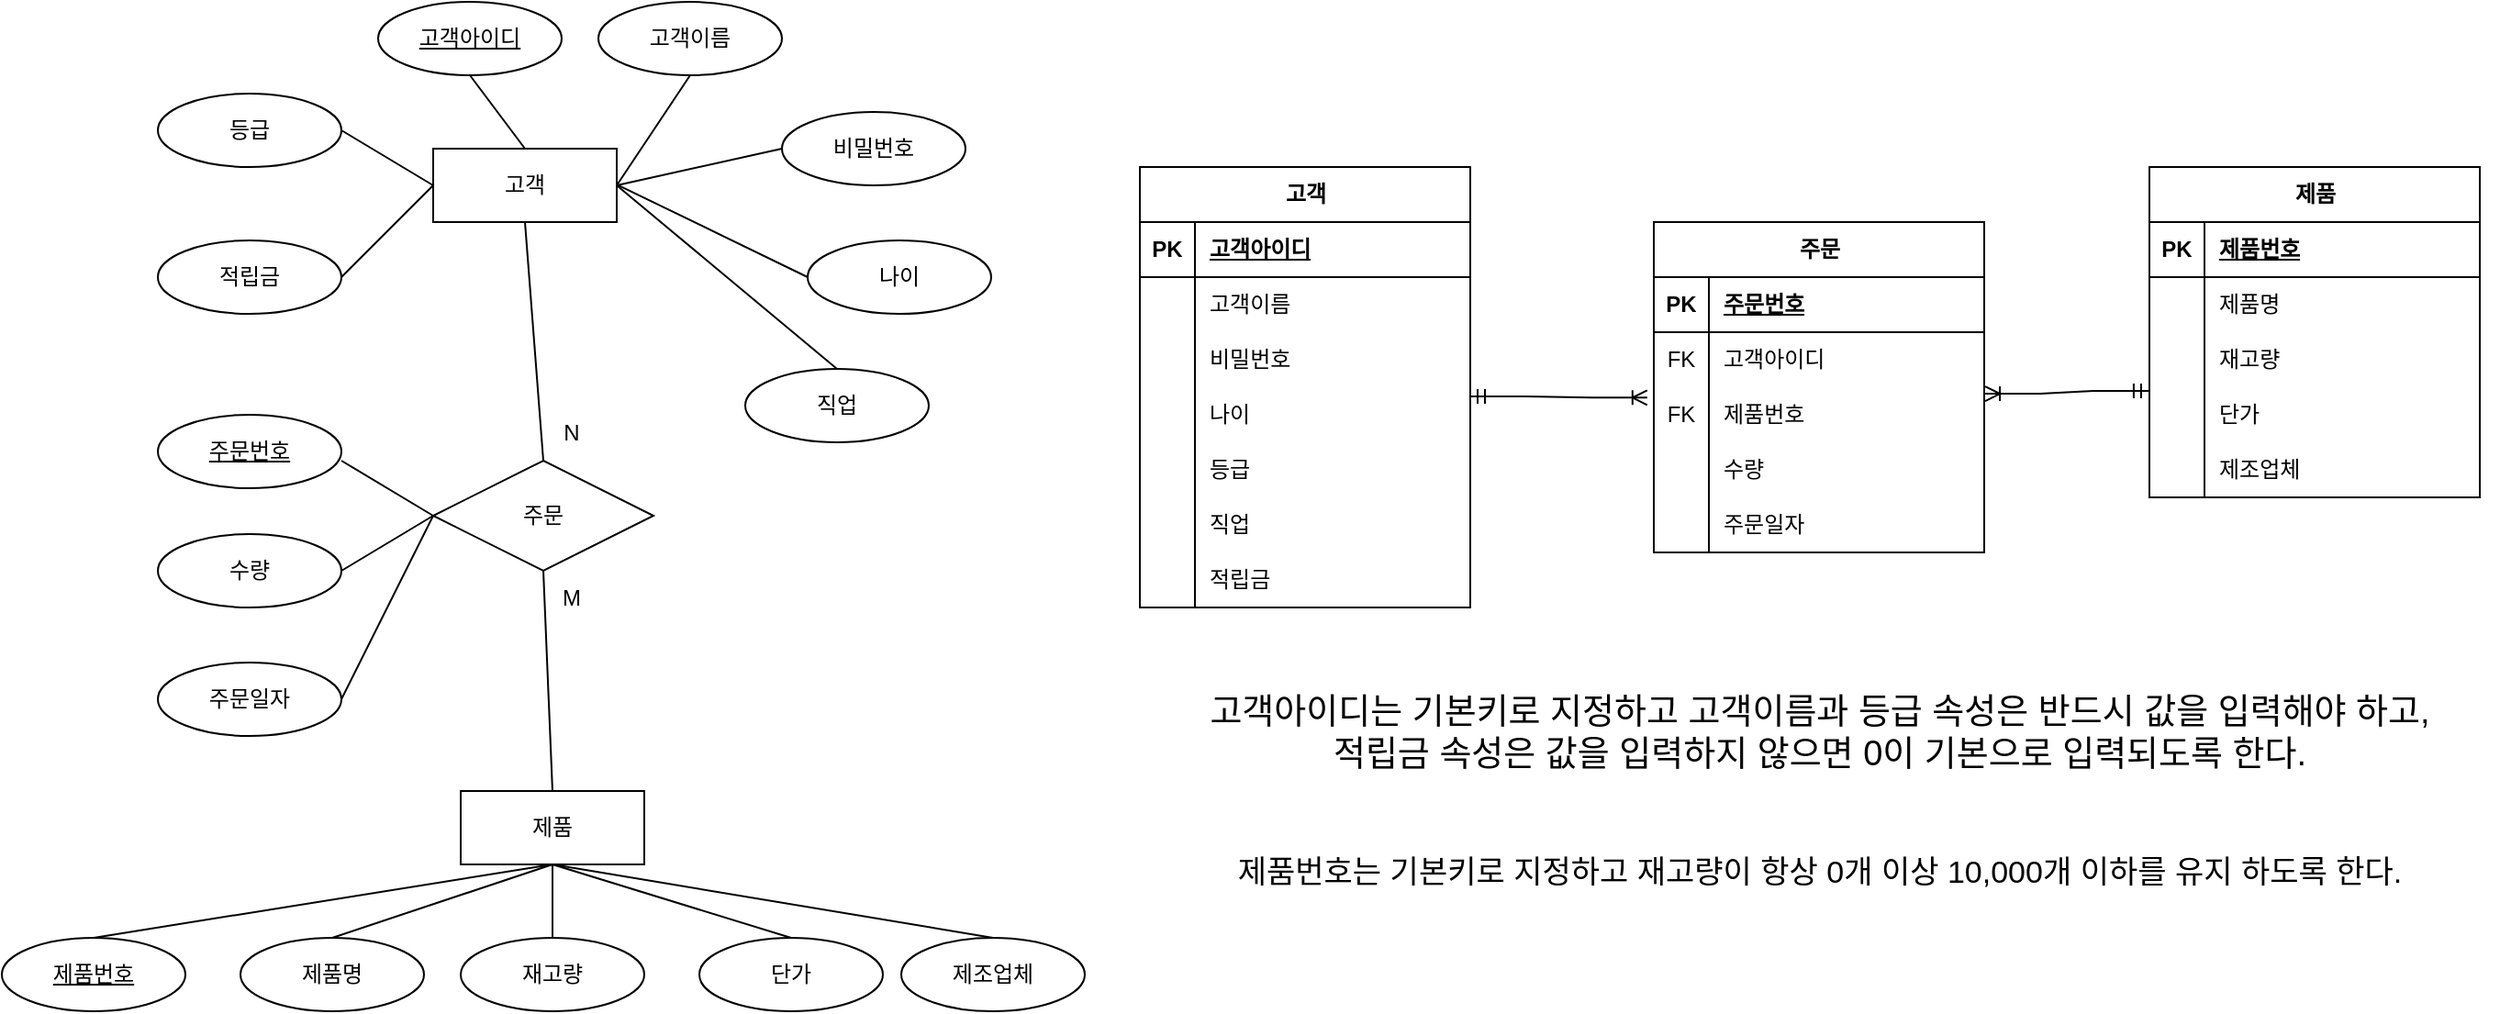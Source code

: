 <mxfile version="24.7.17">
  <diagram name="페이지-1" id="wo2_lAPo_shaUGDbuPVM">
    <mxGraphModel dx="1351" dy="824" grid="1" gridSize="10" guides="1" tooltips="1" connect="1" arrows="1" fold="1" page="1" pageScale="1" pageWidth="827" pageHeight="1169" math="0" shadow="0">
      <root>
        <mxCell id="0" />
        <mxCell id="1" parent="0" />
        <mxCell id="xdtWfxm2mc5lMuE2FLDQ-1" value="고객" style="whiteSpace=wrap;html=1;align=center;" vertex="1" parent="1">
          <mxGeometry x="295" y="450" width="100" height="40" as="geometry" />
        </mxCell>
        <mxCell id="xdtWfxm2mc5lMuE2FLDQ-3" value="고객아이디" style="ellipse;whiteSpace=wrap;html=1;align=center;fontStyle=4;" vertex="1" parent="1">
          <mxGeometry x="265" y="370" width="100" height="40" as="geometry" />
        </mxCell>
        <mxCell id="xdtWfxm2mc5lMuE2FLDQ-4" value="고객이름" style="ellipse;whiteSpace=wrap;html=1;align=center;" vertex="1" parent="1">
          <mxGeometry x="385" y="370" width="100" height="40" as="geometry" />
        </mxCell>
        <mxCell id="xdtWfxm2mc5lMuE2FLDQ-5" value="비밀번호" style="ellipse;whiteSpace=wrap;html=1;align=center;" vertex="1" parent="1">
          <mxGeometry x="485" y="430" width="100" height="40" as="geometry" />
        </mxCell>
        <mxCell id="xdtWfxm2mc5lMuE2FLDQ-6" value="나이" style="ellipse;whiteSpace=wrap;html=1;align=center;" vertex="1" parent="1">
          <mxGeometry x="499" y="500" width="100" height="40" as="geometry" />
        </mxCell>
        <mxCell id="xdtWfxm2mc5lMuE2FLDQ-7" value="직업" style="ellipse;whiteSpace=wrap;html=1;align=center;" vertex="1" parent="1">
          <mxGeometry x="465" y="570" width="100" height="40" as="geometry" />
        </mxCell>
        <mxCell id="xdtWfxm2mc5lMuE2FLDQ-9" value="" style="endArrow=none;html=1;rounded=0;entryX=0.5;entryY=1;entryDx=0;entryDy=0;exitX=0.5;exitY=0;exitDx=0;exitDy=0;" edge="1" parent="1" source="xdtWfxm2mc5lMuE2FLDQ-1" target="xdtWfxm2mc5lMuE2FLDQ-3">
          <mxGeometry relative="1" as="geometry">
            <mxPoint x="339" y="450" as="sourcePoint" />
            <mxPoint x="499" y="450" as="targetPoint" />
          </mxGeometry>
        </mxCell>
        <mxCell id="xdtWfxm2mc5lMuE2FLDQ-10" value="" style="endArrow=none;html=1;rounded=0;entryX=0.5;entryY=1;entryDx=0;entryDy=0;" edge="1" parent="1">
          <mxGeometry relative="1" as="geometry">
            <mxPoint x="395" y="470" as="sourcePoint" />
            <mxPoint x="435" y="410" as="targetPoint" />
          </mxGeometry>
        </mxCell>
        <mxCell id="xdtWfxm2mc5lMuE2FLDQ-11" value="" style="endArrow=none;html=1;rounded=0;entryX=0;entryY=0.5;entryDx=0;entryDy=0;exitX=1;exitY=0.5;exitDx=0;exitDy=0;" edge="1" parent="1" source="xdtWfxm2mc5lMuE2FLDQ-1" target="xdtWfxm2mc5lMuE2FLDQ-5">
          <mxGeometry relative="1" as="geometry">
            <mxPoint x="340" y="450" as="sourcePoint" />
            <mxPoint x="435" y="410" as="targetPoint" />
          </mxGeometry>
        </mxCell>
        <mxCell id="xdtWfxm2mc5lMuE2FLDQ-12" value="" style="endArrow=none;html=1;rounded=0;entryX=0.5;entryY=0;entryDx=0;entryDy=0;exitX=0.448;exitY=0;exitDx=0;exitDy=0;exitPerimeter=0;" edge="1" parent="1" target="xdtWfxm2mc5lMuE2FLDQ-7">
          <mxGeometry relative="1" as="geometry">
            <mxPoint x="395" y="470" as="sourcePoint" />
            <mxPoint x="540" y="470" as="targetPoint" />
            <Array as="points">
              <mxPoint x="455" y="520" />
            </Array>
          </mxGeometry>
        </mxCell>
        <mxCell id="xdtWfxm2mc5lMuE2FLDQ-13" value="" style="endArrow=none;html=1;rounded=0;exitX=0.448;exitY=0;exitDx=0;exitDy=0;exitPerimeter=0;entryX=0;entryY=0.5;entryDx=0;entryDy=0;" edge="1" parent="1" target="xdtWfxm2mc5lMuE2FLDQ-6">
          <mxGeometry relative="1" as="geometry">
            <mxPoint x="395" y="469.52" as="sourcePoint" />
            <mxPoint x="515" y="490" as="targetPoint" />
          </mxGeometry>
        </mxCell>
        <mxCell id="xdtWfxm2mc5lMuE2FLDQ-14" value="제품" style="whiteSpace=wrap;html=1;align=center;" vertex="1" parent="1">
          <mxGeometry x="310" y="800" width="100" height="40" as="geometry" />
        </mxCell>
        <mxCell id="xdtWfxm2mc5lMuE2FLDQ-15" value="등급" style="ellipse;whiteSpace=wrap;html=1;align=center;" vertex="1" parent="1">
          <mxGeometry x="145" y="420" width="100" height="40" as="geometry" />
        </mxCell>
        <mxCell id="xdtWfxm2mc5lMuE2FLDQ-16" value="적립금" style="ellipse;whiteSpace=wrap;html=1;align=center;" vertex="1" parent="1">
          <mxGeometry x="145" y="500" width="100" height="40" as="geometry" />
        </mxCell>
        <mxCell id="xdtWfxm2mc5lMuE2FLDQ-17" value="" style="endArrow=none;html=1;rounded=0;entryX=1;entryY=0.5;entryDx=0;entryDy=0;exitX=0;exitY=0.5;exitDx=0;exitDy=0;" edge="1" parent="1" source="xdtWfxm2mc5lMuE2FLDQ-1" target="xdtWfxm2mc5lMuE2FLDQ-16">
          <mxGeometry relative="1" as="geometry">
            <mxPoint x="175" y="410" as="sourcePoint" />
            <mxPoint x="295" y="510" as="targetPoint" />
            <Array as="points" />
          </mxGeometry>
        </mxCell>
        <mxCell id="xdtWfxm2mc5lMuE2FLDQ-18" value="" style="endArrow=none;html=1;rounded=0;entryX=1;entryY=0.5;entryDx=0;entryDy=0;" edge="1" parent="1" target="xdtWfxm2mc5lMuE2FLDQ-15">
          <mxGeometry relative="1" as="geometry">
            <mxPoint x="295" y="470" as="sourcePoint" />
            <mxPoint x="155.0" y="410.0" as="targetPoint" />
            <Array as="points" />
          </mxGeometry>
        </mxCell>
        <mxCell id="xdtWfxm2mc5lMuE2FLDQ-19" value="제품번호" style="ellipse;whiteSpace=wrap;html=1;align=center;fontStyle=4;" vertex="1" parent="1">
          <mxGeometry x="60" y="880" width="100" height="40" as="geometry" />
        </mxCell>
        <mxCell id="xdtWfxm2mc5lMuE2FLDQ-20" value="제품명" style="ellipse;whiteSpace=wrap;html=1;align=center;" vertex="1" parent="1">
          <mxGeometry x="190" y="880" width="100" height="40" as="geometry" />
        </mxCell>
        <mxCell id="xdtWfxm2mc5lMuE2FLDQ-21" value="재고량" style="ellipse;whiteSpace=wrap;html=1;align=center;" vertex="1" parent="1">
          <mxGeometry x="310" y="880" width="100" height="40" as="geometry" />
        </mxCell>
        <mxCell id="xdtWfxm2mc5lMuE2FLDQ-22" value="단가" style="ellipse;whiteSpace=wrap;html=1;align=center;" vertex="1" parent="1">
          <mxGeometry x="440" y="880" width="100" height="40" as="geometry" />
        </mxCell>
        <mxCell id="xdtWfxm2mc5lMuE2FLDQ-23" value="제조업체" style="ellipse;whiteSpace=wrap;html=1;align=center;" vertex="1" parent="1">
          <mxGeometry x="550" y="880" width="100" height="40" as="geometry" />
        </mxCell>
        <mxCell id="xdtWfxm2mc5lMuE2FLDQ-24" value="" style="endArrow=none;html=1;rounded=0;entryX=0.5;entryY=0;entryDx=0;entryDy=0;" edge="1" parent="1" target="xdtWfxm2mc5lMuE2FLDQ-21">
          <mxGeometry relative="1" as="geometry">
            <mxPoint x="360" y="840" as="sourcePoint" />
            <mxPoint x="520" y="840" as="targetPoint" />
          </mxGeometry>
        </mxCell>
        <mxCell id="xdtWfxm2mc5lMuE2FLDQ-25" value="" style="endArrow=none;html=1;rounded=0;entryX=0.5;entryY=0;entryDx=0;entryDy=0;" edge="1" parent="1" target="xdtWfxm2mc5lMuE2FLDQ-20">
          <mxGeometry relative="1" as="geometry">
            <mxPoint x="360" y="840" as="sourcePoint" />
            <mxPoint x="520" y="840" as="targetPoint" />
          </mxGeometry>
        </mxCell>
        <mxCell id="xdtWfxm2mc5lMuE2FLDQ-26" value="" style="endArrow=none;html=1;rounded=0;" edge="1" parent="1">
          <mxGeometry relative="1" as="geometry">
            <mxPoint x="360" y="840" as="sourcePoint" />
            <mxPoint x="110" y="880" as="targetPoint" />
          </mxGeometry>
        </mxCell>
        <mxCell id="xdtWfxm2mc5lMuE2FLDQ-27" value="" style="endArrow=none;html=1;rounded=0;entryX=0.5;entryY=0;entryDx=0;entryDy=0;" edge="1" parent="1" target="xdtWfxm2mc5lMuE2FLDQ-22">
          <mxGeometry relative="1" as="geometry">
            <mxPoint x="360" y="840" as="sourcePoint" />
            <mxPoint x="520" y="840" as="targetPoint" />
          </mxGeometry>
        </mxCell>
        <mxCell id="xdtWfxm2mc5lMuE2FLDQ-28" value="" style="endArrow=none;html=1;rounded=0;entryX=0.5;entryY=0;entryDx=0;entryDy=0;" edge="1" parent="1" target="xdtWfxm2mc5lMuE2FLDQ-23">
          <mxGeometry relative="1" as="geometry">
            <mxPoint x="360" y="840" as="sourcePoint" />
            <mxPoint x="520" y="840" as="targetPoint" />
          </mxGeometry>
        </mxCell>
        <mxCell id="xdtWfxm2mc5lMuE2FLDQ-29" value="주문" style="shape=rhombus;perimeter=rhombusPerimeter;whiteSpace=wrap;html=1;align=center;" vertex="1" parent="1">
          <mxGeometry x="295" y="620" width="120" height="60" as="geometry" />
        </mxCell>
        <mxCell id="xdtWfxm2mc5lMuE2FLDQ-30" value="" style="endArrow=none;html=1;rounded=0;exitX=0;exitY=0.5;exitDx=0;exitDy=0;" edge="1" parent="1">
          <mxGeometry relative="1" as="geometry">
            <mxPoint x="295" y="650" as="sourcePoint" />
            <mxPoint x="245" y="620" as="targetPoint" />
            <Array as="points" />
          </mxGeometry>
        </mxCell>
        <mxCell id="xdtWfxm2mc5lMuE2FLDQ-31" value="&lt;u&gt;주문번호&lt;/u&gt;" style="ellipse;whiteSpace=wrap;html=1;align=center;" vertex="1" parent="1">
          <mxGeometry x="145" y="595" width="100" height="40" as="geometry" />
        </mxCell>
        <mxCell id="xdtWfxm2mc5lMuE2FLDQ-32" value="수량" style="ellipse;whiteSpace=wrap;html=1;align=center;" vertex="1" parent="1">
          <mxGeometry x="145" y="660" width="100" height="40" as="geometry" />
        </mxCell>
        <mxCell id="xdtWfxm2mc5lMuE2FLDQ-33" value="주문일자" style="ellipse;whiteSpace=wrap;html=1;align=center;" vertex="1" parent="1">
          <mxGeometry x="145" y="730" width="100" height="40" as="geometry" />
        </mxCell>
        <mxCell id="xdtWfxm2mc5lMuE2FLDQ-34" value="" style="endArrow=none;html=1;rounded=0;exitX=0;exitY=0.5;exitDx=0;exitDy=0;entryX=1;entryY=0.5;entryDx=0;entryDy=0;" edge="1" parent="1" target="xdtWfxm2mc5lMuE2FLDQ-32">
          <mxGeometry relative="1" as="geometry">
            <mxPoint x="295" y="650" as="sourcePoint" />
            <mxPoint x="245" y="620" as="targetPoint" />
            <Array as="points" />
          </mxGeometry>
        </mxCell>
        <mxCell id="xdtWfxm2mc5lMuE2FLDQ-35" value="" style="endArrow=none;html=1;rounded=0;exitX=0;exitY=0.5;exitDx=0;exitDy=0;entryX=1;entryY=0.5;entryDx=0;entryDy=0;" edge="1" parent="1">
          <mxGeometry relative="1" as="geometry">
            <mxPoint x="295" y="650" as="sourcePoint" />
            <mxPoint x="245" y="750" as="targetPoint" />
            <Array as="points" />
          </mxGeometry>
        </mxCell>
        <mxCell id="xdtWfxm2mc5lMuE2FLDQ-38" value="" style="endArrow=none;html=1;rounded=0;exitX=0.5;exitY=1;exitDx=0;exitDy=0;entryX=0.5;entryY=0;entryDx=0;entryDy=0;" edge="1" parent="1" source="xdtWfxm2mc5lMuE2FLDQ-1" target="xdtWfxm2mc5lMuE2FLDQ-29">
          <mxGeometry relative="1" as="geometry">
            <mxPoint x="525" y="720" as="sourcePoint" />
            <mxPoint x="685" y="720" as="targetPoint" />
          </mxGeometry>
        </mxCell>
        <mxCell id="xdtWfxm2mc5lMuE2FLDQ-57" value="" style="endArrow=none;html=1;rounded=0;exitX=0.5;exitY=1;exitDx=0;exitDy=0;entryX=0.5;entryY=0;entryDx=0;entryDy=0;" edge="1" parent="1" target="xdtWfxm2mc5lMuE2FLDQ-14">
          <mxGeometry relative="1" as="geometry">
            <mxPoint x="355" y="680" as="sourcePoint" />
            <mxPoint x="365" y="800" as="targetPoint" />
          </mxGeometry>
        </mxCell>
        <mxCell id="xdtWfxm2mc5lMuE2FLDQ-58" value="N" style="text;html=1;align=center;verticalAlign=middle;resizable=0;points=[];autosize=1;strokeColor=none;fillColor=none;" vertex="1" parent="1">
          <mxGeometry x="355" y="590" width="30" height="30" as="geometry" />
        </mxCell>
        <mxCell id="xdtWfxm2mc5lMuE2FLDQ-59" value="M" style="text;html=1;align=center;verticalAlign=middle;resizable=0;points=[];autosize=1;strokeColor=none;fillColor=none;" vertex="1" parent="1">
          <mxGeometry x="355" y="680" width="30" height="30" as="geometry" />
        </mxCell>
        <mxCell id="xdtWfxm2mc5lMuE2FLDQ-89" value="" style="shape=tableRow;horizontal=0;startSize=0;swimlaneHead=0;swimlaneBody=0;fillColor=none;collapsible=0;dropTarget=0;points=[[0,0.5],[1,0.5]];portConstraint=eastwest;top=0;left=0;right=0;bottom=0;" vertex="1" parent="1">
          <mxGeometry x="730" y="520" width="180" height="25" as="geometry" />
        </mxCell>
        <mxCell id="xdtWfxm2mc5lMuE2FLDQ-92" value="" style="shape=tableRow;horizontal=0;startSize=0;swimlaneHead=0;swimlaneBody=0;fillColor=none;collapsible=0;dropTarget=0;points=[[0,0.5],[1,0.5]];portConstraint=eastwest;top=0;left=0;right=0;bottom=0;" vertex="1" parent="1">
          <mxGeometry x="730" y="545" width="180" height="25" as="geometry" />
        </mxCell>
        <mxCell id="xdtWfxm2mc5lMuE2FLDQ-98" value="고객" style="shape=table;startSize=30;container=1;collapsible=1;childLayout=tableLayout;fixedRows=1;rowLines=0;fontStyle=1;align=center;resizeLast=1;html=1;" vertex="1" parent="1">
          <mxGeometry x="680" y="460" width="180" height="240" as="geometry" />
        </mxCell>
        <mxCell id="xdtWfxm2mc5lMuE2FLDQ-99" value="" style="shape=tableRow;horizontal=0;startSize=0;swimlaneHead=0;swimlaneBody=0;fillColor=none;collapsible=0;dropTarget=0;points=[[0,0.5],[1,0.5]];portConstraint=eastwest;top=0;left=0;right=0;bottom=1;" vertex="1" parent="xdtWfxm2mc5lMuE2FLDQ-98">
          <mxGeometry y="30" width="180" height="30" as="geometry" />
        </mxCell>
        <mxCell id="xdtWfxm2mc5lMuE2FLDQ-100" value="PK" style="shape=partialRectangle;connectable=0;fillColor=none;top=0;left=0;bottom=0;right=0;fontStyle=1;overflow=hidden;whiteSpace=wrap;html=1;" vertex="1" parent="xdtWfxm2mc5lMuE2FLDQ-99">
          <mxGeometry width="30" height="30" as="geometry">
            <mxRectangle width="30" height="30" as="alternateBounds" />
          </mxGeometry>
        </mxCell>
        <mxCell id="xdtWfxm2mc5lMuE2FLDQ-101" value="고객아이디" style="shape=partialRectangle;connectable=0;fillColor=none;top=0;left=0;bottom=0;right=0;align=left;spacingLeft=6;fontStyle=5;overflow=hidden;whiteSpace=wrap;html=1;" vertex="1" parent="xdtWfxm2mc5lMuE2FLDQ-99">
          <mxGeometry x="30" width="150" height="30" as="geometry">
            <mxRectangle width="150" height="30" as="alternateBounds" />
          </mxGeometry>
        </mxCell>
        <mxCell id="xdtWfxm2mc5lMuE2FLDQ-102" value="" style="shape=tableRow;horizontal=0;startSize=0;swimlaneHead=0;swimlaneBody=0;fillColor=none;collapsible=0;dropTarget=0;points=[[0,0.5],[1,0.5]];portConstraint=eastwest;top=0;left=0;right=0;bottom=0;" vertex="1" parent="xdtWfxm2mc5lMuE2FLDQ-98">
          <mxGeometry y="60" width="180" height="30" as="geometry" />
        </mxCell>
        <mxCell id="xdtWfxm2mc5lMuE2FLDQ-103" value="" style="shape=partialRectangle;connectable=0;fillColor=none;top=0;left=0;bottom=0;right=0;editable=1;overflow=hidden;whiteSpace=wrap;html=1;" vertex="1" parent="xdtWfxm2mc5lMuE2FLDQ-102">
          <mxGeometry width="30" height="30" as="geometry">
            <mxRectangle width="30" height="30" as="alternateBounds" />
          </mxGeometry>
        </mxCell>
        <mxCell id="xdtWfxm2mc5lMuE2FLDQ-104" value="고객이름" style="shape=partialRectangle;connectable=0;fillColor=none;top=0;left=0;bottom=0;right=0;align=left;spacingLeft=6;overflow=hidden;whiteSpace=wrap;html=1;" vertex="1" parent="xdtWfxm2mc5lMuE2FLDQ-102">
          <mxGeometry x="30" width="150" height="30" as="geometry">
            <mxRectangle width="150" height="30" as="alternateBounds" />
          </mxGeometry>
        </mxCell>
        <mxCell id="xdtWfxm2mc5lMuE2FLDQ-105" value="" style="shape=tableRow;horizontal=0;startSize=0;swimlaneHead=0;swimlaneBody=0;fillColor=none;collapsible=0;dropTarget=0;points=[[0,0.5],[1,0.5]];portConstraint=eastwest;top=0;left=0;right=0;bottom=0;" vertex="1" parent="xdtWfxm2mc5lMuE2FLDQ-98">
          <mxGeometry y="90" width="180" height="30" as="geometry" />
        </mxCell>
        <mxCell id="xdtWfxm2mc5lMuE2FLDQ-106" value="" style="shape=partialRectangle;connectable=0;fillColor=none;top=0;left=0;bottom=0;right=0;editable=1;overflow=hidden;whiteSpace=wrap;html=1;" vertex="1" parent="xdtWfxm2mc5lMuE2FLDQ-105">
          <mxGeometry width="30" height="30" as="geometry">
            <mxRectangle width="30" height="30" as="alternateBounds" />
          </mxGeometry>
        </mxCell>
        <mxCell id="xdtWfxm2mc5lMuE2FLDQ-107" value="비밀번호" style="shape=partialRectangle;connectable=0;fillColor=none;top=0;left=0;bottom=0;right=0;align=left;spacingLeft=6;overflow=hidden;whiteSpace=wrap;html=1;" vertex="1" parent="xdtWfxm2mc5lMuE2FLDQ-105">
          <mxGeometry x="30" width="150" height="30" as="geometry">
            <mxRectangle width="150" height="30" as="alternateBounds" />
          </mxGeometry>
        </mxCell>
        <mxCell id="xdtWfxm2mc5lMuE2FLDQ-108" value="" style="shape=tableRow;horizontal=0;startSize=0;swimlaneHead=0;swimlaneBody=0;fillColor=none;collapsible=0;dropTarget=0;points=[[0,0.5],[1,0.5]];portConstraint=eastwest;top=0;left=0;right=0;bottom=0;" vertex="1" parent="xdtWfxm2mc5lMuE2FLDQ-98">
          <mxGeometry y="120" width="180" height="30" as="geometry" />
        </mxCell>
        <mxCell id="xdtWfxm2mc5lMuE2FLDQ-109" value="" style="shape=partialRectangle;connectable=0;fillColor=none;top=0;left=0;bottom=0;right=0;editable=1;overflow=hidden;whiteSpace=wrap;html=1;" vertex="1" parent="xdtWfxm2mc5lMuE2FLDQ-108">
          <mxGeometry width="30" height="30" as="geometry">
            <mxRectangle width="30" height="30" as="alternateBounds" />
          </mxGeometry>
        </mxCell>
        <mxCell id="xdtWfxm2mc5lMuE2FLDQ-110" value="나이" style="shape=partialRectangle;connectable=0;fillColor=none;top=0;left=0;bottom=0;right=0;align=left;spacingLeft=6;overflow=hidden;whiteSpace=wrap;html=1;" vertex="1" parent="xdtWfxm2mc5lMuE2FLDQ-108">
          <mxGeometry x="30" width="150" height="30" as="geometry">
            <mxRectangle width="150" height="30" as="alternateBounds" />
          </mxGeometry>
        </mxCell>
        <mxCell id="xdtWfxm2mc5lMuE2FLDQ-111" value="" style="shape=tableRow;horizontal=0;startSize=0;swimlaneHead=0;swimlaneBody=0;fillColor=none;collapsible=0;dropTarget=0;points=[[0,0.5],[1,0.5]];portConstraint=eastwest;top=0;left=0;right=0;bottom=0;" vertex="1" parent="xdtWfxm2mc5lMuE2FLDQ-98">
          <mxGeometry y="150" width="180" height="30" as="geometry" />
        </mxCell>
        <mxCell id="xdtWfxm2mc5lMuE2FLDQ-112" value="" style="shape=partialRectangle;connectable=0;fillColor=none;top=0;left=0;bottom=0;right=0;editable=1;overflow=hidden;whiteSpace=wrap;html=1;" vertex="1" parent="xdtWfxm2mc5lMuE2FLDQ-111">
          <mxGeometry width="30" height="30" as="geometry">
            <mxRectangle width="30" height="30" as="alternateBounds" />
          </mxGeometry>
        </mxCell>
        <mxCell id="xdtWfxm2mc5lMuE2FLDQ-113" value="등급" style="shape=partialRectangle;connectable=0;fillColor=none;top=0;left=0;bottom=0;right=0;align=left;spacingLeft=6;overflow=hidden;whiteSpace=wrap;html=1;" vertex="1" parent="xdtWfxm2mc5lMuE2FLDQ-111">
          <mxGeometry x="30" width="150" height="30" as="geometry">
            <mxRectangle width="150" height="30" as="alternateBounds" />
          </mxGeometry>
        </mxCell>
        <mxCell id="xdtWfxm2mc5lMuE2FLDQ-114" value="" style="shape=tableRow;horizontal=0;startSize=0;swimlaneHead=0;swimlaneBody=0;fillColor=none;collapsible=0;dropTarget=0;points=[[0,0.5],[1,0.5]];portConstraint=eastwest;top=0;left=0;right=0;bottom=0;" vertex="1" parent="xdtWfxm2mc5lMuE2FLDQ-98">
          <mxGeometry y="180" width="180" height="30" as="geometry" />
        </mxCell>
        <mxCell id="xdtWfxm2mc5lMuE2FLDQ-115" value="" style="shape=partialRectangle;connectable=0;fillColor=none;top=0;left=0;bottom=0;right=0;editable=1;overflow=hidden;whiteSpace=wrap;html=1;" vertex="1" parent="xdtWfxm2mc5lMuE2FLDQ-114">
          <mxGeometry width="30" height="30" as="geometry">
            <mxRectangle width="30" height="30" as="alternateBounds" />
          </mxGeometry>
        </mxCell>
        <mxCell id="xdtWfxm2mc5lMuE2FLDQ-116" value="직업" style="shape=partialRectangle;connectable=0;fillColor=none;top=0;left=0;bottom=0;right=0;align=left;spacingLeft=6;overflow=hidden;whiteSpace=wrap;html=1;" vertex="1" parent="xdtWfxm2mc5lMuE2FLDQ-114">
          <mxGeometry x="30" width="150" height="30" as="geometry">
            <mxRectangle width="150" height="30" as="alternateBounds" />
          </mxGeometry>
        </mxCell>
        <mxCell id="xdtWfxm2mc5lMuE2FLDQ-117" value="" style="shape=tableRow;horizontal=0;startSize=0;swimlaneHead=0;swimlaneBody=0;fillColor=none;collapsible=0;dropTarget=0;points=[[0,0.5],[1,0.5]];portConstraint=eastwest;top=0;left=0;right=0;bottom=0;" vertex="1" parent="xdtWfxm2mc5lMuE2FLDQ-98">
          <mxGeometry y="210" width="180" height="30" as="geometry" />
        </mxCell>
        <mxCell id="xdtWfxm2mc5lMuE2FLDQ-118" value="" style="shape=partialRectangle;connectable=0;fillColor=none;top=0;left=0;bottom=0;right=0;editable=1;overflow=hidden;whiteSpace=wrap;html=1;" vertex="1" parent="xdtWfxm2mc5lMuE2FLDQ-117">
          <mxGeometry width="30" height="30" as="geometry">
            <mxRectangle width="30" height="30" as="alternateBounds" />
          </mxGeometry>
        </mxCell>
        <mxCell id="xdtWfxm2mc5lMuE2FLDQ-119" value="적립금" style="shape=partialRectangle;connectable=0;fillColor=none;top=0;left=0;bottom=0;right=0;align=left;spacingLeft=6;overflow=hidden;whiteSpace=wrap;html=1;" vertex="1" parent="xdtWfxm2mc5lMuE2FLDQ-117">
          <mxGeometry x="30" width="150" height="30" as="geometry">
            <mxRectangle width="150" height="30" as="alternateBounds" />
          </mxGeometry>
        </mxCell>
        <mxCell id="xdtWfxm2mc5lMuE2FLDQ-120" value="제품" style="shape=table;startSize=30;container=1;collapsible=1;childLayout=tableLayout;fixedRows=1;rowLines=0;fontStyle=1;align=center;resizeLast=1;html=1;" vertex="1" parent="1">
          <mxGeometry x="1230" y="460" width="180" height="180" as="geometry" />
        </mxCell>
        <mxCell id="xdtWfxm2mc5lMuE2FLDQ-121" value="" style="shape=tableRow;horizontal=0;startSize=0;swimlaneHead=0;swimlaneBody=0;fillColor=none;collapsible=0;dropTarget=0;points=[[0,0.5],[1,0.5]];portConstraint=eastwest;top=0;left=0;right=0;bottom=1;" vertex="1" parent="xdtWfxm2mc5lMuE2FLDQ-120">
          <mxGeometry y="30" width="180" height="30" as="geometry" />
        </mxCell>
        <mxCell id="xdtWfxm2mc5lMuE2FLDQ-122" value="PK" style="shape=partialRectangle;connectable=0;fillColor=none;top=0;left=0;bottom=0;right=0;fontStyle=1;overflow=hidden;whiteSpace=wrap;html=1;" vertex="1" parent="xdtWfxm2mc5lMuE2FLDQ-121">
          <mxGeometry width="30" height="30" as="geometry">
            <mxRectangle width="30" height="30" as="alternateBounds" />
          </mxGeometry>
        </mxCell>
        <mxCell id="xdtWfxm2mc5lMuE2FLDQ-123" value="제품번호" style="shape=partialRectangle;connectable=0;fillColor=none;top=0;left=0;bottom=0;right=0;align=left;spacingLeft=6;fontStyle=5;overflow=hidden;whiteSpace=wrap;html=1;" vertex="1" parent="xdtWfxm2mc5lMuE2FLDQ-121">
          <mxGeometry x="30" width="150" height="30" as="geometry">
            <mxRectangle width="150" height="30" as="alternateBounds" />
          </mxGeometry>
        </mxCell>
        <mxCell id="xdtWfxm2mc5lMuE2FLDQ-124" value="" style="shape=tableRow;horizontal=0;startSize=0;swimlaneHead=0;swimlaneBody=0;fillColor=none;collapsible=0;dropTarget=0;points=[[0,0.5],[1,0.5]];portConstraint=eastwest;top=0;left=0;right=0;bottom=0;" vertex="1" parent="xdtWfxm2mc5lMuE2FLDQ-120">
          <mxGeometry y="60" width="180" height="30" as="geometry" />
        </mxCell>
        <mxCell id="xdtWfxm2mc5lMuE2FLDQ-125" value="" style="shape=partialRectangle;connectable=0;fillColor=none;top=0;left=0;bottom=0;right=0;editable=1;overflow=hidden;whiteSpace=wrap;html=1;" vertex="1" parent="xdtWfxm2mc5lMuE2FLDQ-124">
          <mxGeometry width="30" height="30" as="geometry">
            <mxRectangle width="30" height="30" as="alternateBounds" />
          </mxGeometry>
        </mxCell>
        <mxCell id="xdtWfxm2mc5lMuE2FLDQ-126" value="제품명" style="shape=partialRectangle;connectable=0;fillColor=none;top=0;left=0;bottom=0;right=0;align=left;spacingLeft=6;overflow=hidden;whiteSpace=wrap;html=1;" vertex="1" parent="xdtWfxm2mc5lMuE2FLDQ-124">
          <mxGeometry x="30" width="150" height="30" as="geometry">
            <mxRectangle width="150" height="30" as="alternateBounds" />
          </mxGeometry>
        </mxCell>
        <mxCell id="xdtWfxm2mc5lMuE2FLDQ-127" value="" style="shape=tableRow;horizontal=0;startSize=0;swimlaneHead=0;swimlaneBody=0;fillColor=none;collapsible=0;dropTarget=0;points=[[0,0.5],[1,0.5]];portConstraint=eastwest;top=0;left=0;right=0;bottom=0;" vertex="1" parent="xdtWfxm2mc5lMuE2FLDQ-120">
          <mxGeometry y="90" width="180" height="30" as="geometry" />
        </mxCell>
        <mxCell id="xdtWfxm2mc5lMuE2FLDQ-128" value="" style="shape=partialRectangle;connectable=0;fillColor=none;top=0;left=0;bottom=0;right=0;editable=1;overflow=hidden;whiteSpace=wrap;html=1;" vertex="1" parent="xdtWfxm2mc5lMuE2FLDQ-127">
          <mxGeometry width="30" height="30" as="geometry">
            <mxRectangle width="30" height="30" as="alternateBounds" />
          </mxGeometry>
        </mxCell>
        <mxCell id="xdtWfxm2mc5lMuE2FLDQ-129" value="재고량" style="shape=partialRectangle;connectable=0;fillColor=none;top=0;left=0;bottom=0;right=0;align=left;spacingLeft=6;overflow=hidden;whiteSpace=wrap;html=1;" vertex="1" parent="xdtWfxm2mc5lMuE2FLDQ-127">
          <mxGeometry x="30" width="150" height="30" as="geometry">
            <mxRectangle width="150" height="30" as="alternateBounds" />
          </mxGeometry>
        </mxCell>
        <mxCell id="xdtWfxm2mc5lMuE2FLDQ-130" value="" style="shape=tableRow;horizontal=0;startSize=0;swimlaneHead=0;swimlaneBody=0;fillColor=none;collapsible=0;dropTarget=0;points=[[0,0.5],[1,0.5]];portConstraint=eastwest;top=0;left=0;right=0;bottom=0;" vertex="1" parent="xdtWfxm2mc5lMuE2FLDQ-120">
          <mxGeometry y="120" width="180" height="30" as="geometry" />
        </mxCell>
        <mxCell id="xdtWfxm2mc5lMuE2FLDQ-131" value="" style="shape=partialRectangle;connectable=0;fillColor=none;top=0;left=0;bottom=0;right=0;editable=1;overflow=hidden;whiteSpace=wrap;html=1;" vertex="1" parent="xdtWfxm2mc5lMuE2FLDQ-130">
          <mxGeometry width="30" height="30" as="geometry">
            <mxRectangle width="30" height="30" as="alternateBounds" />
          </mxGeometry>
        </mxCell>
        <mxCell id="xdtWfxm2mc5lMuE2FLDQ-132" value="단가" style="shape=partialRectangle;connectable=0;fillColor=none;top=0;left=0;bottom=0;right=0;align=left;spacingLeft=6;overflow=hidden;whiteSpace=wrap;html=1;" vertex="1" parent="xdtWfxm2mc5lMuE2FLDQ-130">
          <mxGeometry x="30" width="150" height="30" as="geometry">
            <mxRectangle width="150" height="30" as="alternateBounds" />
          </mxGeometry>
        </mxCell>
        <mxCell id="xdtWfxm2mc5lMuE2FLDQ-133" value="" style="shape=tableRow;horizontal=0;startSize=0;swimlaneHead=0;swimlaneBody=0;fillColor=none;collapsible=0;dropTarget=0;points=[[0,0.5],[1,0.5]];portConstraint=eastwest;top=0;left=0;right=0;bottom=0;" vertex="1" parent="xdtWfxm2mc5lMuE2FLDQ-120">
          <mxGeometry y="150" width="180" height="30" as="geometry" />
        </mxCell>
        <mxCell id="xdtWfxm2mc5lMuE2FLDQ-134" value="" style="shape=partialRectangle;connectable=0;fillColor=none;top=0;left=0;bottom=0;right=0;editable=1;overflow=hidden;whiteSpace=wrap;html=1;" vertex="1" parent="xdtWfxm2mc5lMuE2FLDQ-133">
          <mxGeometry width="30" height="30" as="geometry">
            <mxRectangle width="30" height="30" as="alternateBounds" />
          </mxGeometry>
        </mxCell>
        <mxCell id="xdtWfxm2mc5lMuE2FLDQ-135" value="제조업체" style="shape=partialRectangle;connectable=0;fillColor=none;top=0;left=0;bottom=0;right=0;align=left;spacingLeft=6;overflow=hidden;whiteSpace=wrap;html=1;" vertex="1" parent="xdtWfxm2mc5lMuE2FLDQ-133">
          <mxGeometry x="30" width="150" height="30" as="geometry">
            <mxRectangle width="150" height="30" as="alternateBounds" />
          </mxGeometry>
        </mxCell>
        <mxCell id="xdtWfxm2mc5lMuE2FLDQ-142" value="주문" style="shape=table;startSize=30;container=1;collapsible=1;childLayout=tableLayout;fixedRows=1;rowLines=0;fontStyle=1;align=center;resizeLast=1;html=1;" vertex="1" parent="1">
          <mxGeometry x="960" y="490" width="180" height="180" as="geometry" />
        </mxCell>
        <mxCell id="xdtWfxm2mc5lMuE2FLDQ-143" value="" style="shape=tableRow;horizontal=0;startSize=0;swimlaneHead=0;swimlaneBody=0;fillColor=none;collapsible=0;dropTarget=0;points=[[0,0.5],[1,0.5]];portConstraint=eastwest;top=0;left=0;right=0;bottom=1;" vertex="1" parent="xdtWfxm2mc5lMuE2FLDQ-142">
          <mxGeometry y="30" width="180" height="30" as="geometry" />
        </mxCell>
        <mxCell id="xdtWfxm2mc5lMuE2FLDQ-144" value="PK" style="shape=partialRectangle;connectable=0;fillColor=none;top=0;left=0;bottom=0;right=0;fontStyle=1;overflow=hidden;whiteSpace=wrap;html=1;" vertex="1" parent="xdtWfxm2mc5lMuE2FLDQ-143">
          <mxGeometry width="30" height="30" as="geometry">
            <mxRectangle width="30" height="30" as="alternateBounds" />
          </mxGeometry>
        </mxCell>
        <mxCell id="xdtWfxm2mc5lMuE2FLDQ-145" value="주문번호" style="shape=partialRectangle;connectable=0;fillColor=none;top=0;left=0;bottom=0;right=0;align=left;spacingLeft=6;fontStyle=5;overflow=hidden;whiteSpace=wrap;html=1;" vertex="1" parent="xdtWfxm2mc5lMuE2FLDQ-143">
          <mxGeometry x="30" width="150" height="30" as="geometry">
            <mxRectangle width="150" height="30" as="alternateBounds" />
          </mxGeometry>
        </mxCell>
        <mxCell id="xdtWfxm2mc5lMuE2FLDQ-146" value="" style="shape=tableRow;horizontal=0;startSize=0;swimlaneHead=0;swimlaneBody=0;fillColor=none;collapsible=0;dropTarget=0;points=[[0,0.5],[1,0.5]];portConstraint=eastwest;top=0;left=0;right=0;bottom=0;" vertex="1" parent="xdtWfxm2mc5lMuE2FLDQ-142">
          <mxGeometry y="60" width="180" height="30" as="geometry" />
        </mxCell>
        <mxCell id="xdtWfxm2mc5lMuE2FLDQ-147" value="FK" style="shape=partialRectangle;connectable=0;fillColor=none;top=0;left=0;bottom=0;right=0;editable=1;overflow=hidden;whiteSpace=wrap;html=1;" vertex="1" parent="xdtWfxm2mc5lMuE2FLDQ-146">
          <mxGeometry width="30" height="30" as="geometry">
            <mxRectangle width="30" height="30" as="alternateBounds" />
          </mxGeometry>
        </mxCell>
        <mxCell id="xdtWfxm2mc5lMuE2FLDQ-148" value="고객아이디" style="shape=partialRectangle;connectable=0;fillColor=none;top=0;left=0;bottom=0;right=0;align=left;spacingLeft=6;overflow=hidden;whiteSpace=wrap;html=1;" vertex="1" parent="xdtWfxm2mc5lMuE2FLDQ-146">
          <mxGeometry x="30" width="150" height="30" as="geometry">
            <mxRectangle width="150" height="30" as="alternateBounds" />
          </mxGeometry>
        </mxCell>
        <mxCell id="xdtWfxm2mc5lMuE2FLDQ-149" value="" style="shape=tableRow;horizontal=0;startSize=0;swimlaneHead=0;swimlaneBody=0;fillColor=none;collapsible=0;dropTarget=0;points=[[0,0.5],[1,0.5]];portConstraint=eastwest;top=0;left=0;right=0;bottom=0;" vertex="1" parent="xdtWfxm2mc5lMuE2FLDQ-142">
          <mxGeometry y="90" width="180" height="30" as="geometry" />
        </mxCell>
        <mxCell id="xdtWfxm2mc5lMuE2FLDQ-150" value="FK" style="shape=partialRectangle;connectable=0;fillColor=none;top=0;left=0;bottom=0;right=0;editable=1;overflow=hidden;whiteSpace=wrap;html=1;" vertex="1" parent="xdtWfxm2mc5lMuE2FLDQ-149">
          <mxGeometry width="30" height="30" as="geometry">
            <mxRectangle width="30" height="30" as="alternateBounds" />
          </mxGeometry>
        </mxCell>
        <mxCell id="xdtWfxm2mc5lMuE2FLDQ-151" value="제품번호" style="shape=partialRectangle;connectable=0;fillColor=none;top=0;left=0;bottom=0;right=0;align=left;spacingLeft=6;overflow=hidden;whiteSpace=wrap;html=1;" vertex="1" parent="xdtWfxm2mc5lMuE2FLDQ-149">
          <mxGeometry x="30" width="150" height="30" as="geometry">
            <mxRectangle width="150" height="30" as="alternateBounds" />
          </mxGeometry>
        </mxCell>
        <mxCell id="xdtWfxm2mc5lMuE2FLDQ-152" value="" style="shape=tableRow;horizontal=0;startSize=0;swimlaneHead=0;swimlaneBody=0;fillColor=none;collapsible=0;dropTarget=0;points=[[0,0.5],[1,0.5]];portConstraint=eastwest;top=0;left=0;right=0;bottom=0;" vertex="1" parent="xdtWfxm2mc5lMuE2FLDQ-142">
          <mxGeometry y="120" width="180" height="30" as="geometry" />
        </mxCell>
        <mxCell id="xdtWfxm2mc5lMuE2FLDQ-153" value="" style="shape=partialRectangle;connectable=0;fillColor=none;top=0;left=0;bottom=0;right=0;editable=1;overflow=hidden;whiteSpace=wrap;html=1;" vertex="1" parent="xdtWfxm2mc5lMuE2FLDQ-152">
          <mxGeometry width="30" height="30" as="geometry">
            <mxRectangle width="30" height="30" as="alternateBounds" />
          </mxGeometry>
        </mxCell>
        <mxCell id="xdtWfxm2mc5lMuE2FLDQ-154" value="수량" style="shape=partialRectangle;connectable=0;fillColor=none;top=0;left=0;bottom=0;right=0;align=left;spacingLeft=6;overflow=hidden;whiteSpace=wrap;html=1;" vertex="1" parent="xdtWfxm2mc5lMuE2FLDQ-152">
          <mxGeometry x="30" width="150" height="30" as="geometry">
            <mxRectangle width="150" height="30" as="alternateBounds" />
          </mxGeometry>
        </mxCell>
        <mxCell id="xdtWfxm2mc5lMuE2FLDQ-155" value="" style="shape=tableRow;horizontal=0;startSize=0;swimlaneHead=0;swimlaneBody=0;fillColor=none;collapsible=0;dropTarget=0;points=[[0,0.5],[1,0.5]];portConstraint=eastwest;top=0;left=0;right=0;bottom=0;" vertex="1" parent="xdtWfxm2mc5lMuE2FLDQ-142">
          <mxGeometry y="150" width="180" height="30" as="geometry" />
        </mxCell>
        <mxCell id="xdtWfxm2mc5lMuE2FLDQ-156" value="" style="shape=partialRectangle;connectable=0;fillColor=none;top=0;left=0;bottom=0;right=0;editable=1;overflow=hidden;whiteSpace=wrap;html=1;" vertex="1" parent="xdtWfxm2mc5lMuE2FLDQ-155">
          <mxGeometry width="30" height="30" as="geometry">
            <mxRectangle width="30" height="30" as="alternateBounds" />
          </mxGeometry>
        </mxCell>
        <mxCell id="xdtWfxm2mc5lMuE2FLDQ-157" value="주문일자" style="shape=partialRectangle;connectable=0;fillColor=none;top=0;left=0;bottom=0;right=0;align=left;spacingLeft=6;overflow=hidden;whiteSpace=wrap;html=1;" vertex="1" parent="xdtWfxm2mc5lMuE2FLDQ-155">
          <mxGeometry x="30" width="150" height="30" as="geometry">
            <mxRectangle width="150" height="30" as="alternateBounds" />
          </mxGeometry>
        </mxCell>
        <mxCell id="xdtWfxm2mc5lMuE2FLDQ-158" value="" style="edgeStyle=entityRelationEdgeStyle;fontSize=12;html=1;endArrow=ERoneToMany;startArrow=ERmandOne;rounded=0;entryX=-0.02;entryY=1.188;entryDx=0;entryDy=0;entryPerimeter=0;" edge="1" parent="1" target="xdtWfxm2mc5lMuE2FLDQ-146">
          <mxGeometry width="100" height="100" relative="1" as="geometry">
            <mxPoint x="860" y="585" as="sourcePoint" />
            <mxPoint x="960" y="485" as="targetPoint" />
          </mxGeometry>
        </mxCell>
        <mxCell id="xdtWfxm2mc5lMuE2FLDQ-160" value="" style="edgeStyle=entityRelationEdgeStyle;fontSize=12;html=1;endArrow=ERoneToMany;startArrow=ERmandOne;rounded=0;entryX=1.003;entryY=0.118;entryDx=0;entryDy=0;entryPerimeter=0;exitX=-0.003;exitY=1.065;exitDx=0;exitDy=0;exitPerimeter=0;" edge="1" parent="1" source="xdtWfxm2mc5lMuE2FLDQ-127" target="xdtWfxm2mc5lMuE2FLDQ-149">
          <mxGeometry width="100" height="100" relative="1" as="geometry">
            <mxPoint x="1143.6" y="399.36" as="sourcePoint" />
            <mxPoint x="1229.6" y="370.36" as="targetPoint" />
          </mxGeometry>
        </mxCell>
        <mxCell id="xdtWfxm2mc5lMuE2FLDQ-161" value="고객아이디는 기본키로 지정하고 고객이름과 등급 속성은 반드시 값을 입력해야 하고, &lt;br style=&quot;font-size: 19px;&quot;&gt;적립금 속성은 값을 입력하지 않으면 0이 기본으로 입력되도록 한다.&lt;div style=&quot;font-size: 19px;&quot;&gt;&lt;br style=&quot;font-size: 19px;&quot;&gt;&lt;/div&gt;" style="text;html=1;align=center;verticalAlign=middle;resizable=0;points=[];autosize=1;strokeColor=none;fillColor=none;strokeWidth=2;fontSize=19;" vertex="1" parent="1">
          <mxGeometry x="680" y="740" width="740" height="80" as="geometry" />
        </mxCell>
        <mxCell id="xdtWfxm2mc5lMuE2FLDQ-163" value="제품번호는 기본키로 지정하고 재고량이 항상 0개 이상 10,000개 이하를 유지 하도록 한다.&lt;div style=&quot;font-size: 17px;&quot;&gt;&lt;br style=&quot;font-size: 17px;&quot;&gt;&lt;/div&gt;" style="text;html=1;align=center;verticalAlign=middle;resizable=0;points=[];autosize=1;strokeColor=none;fillColor=none;fontSize=17;" vertex="1" parent="1">
          <mxGeometry x="700" y="830" width="700" height="50" as="geometry" />
        </mxCell>
      </root>
    </mxGraphModel>
  </diagram>
</mxfile>
